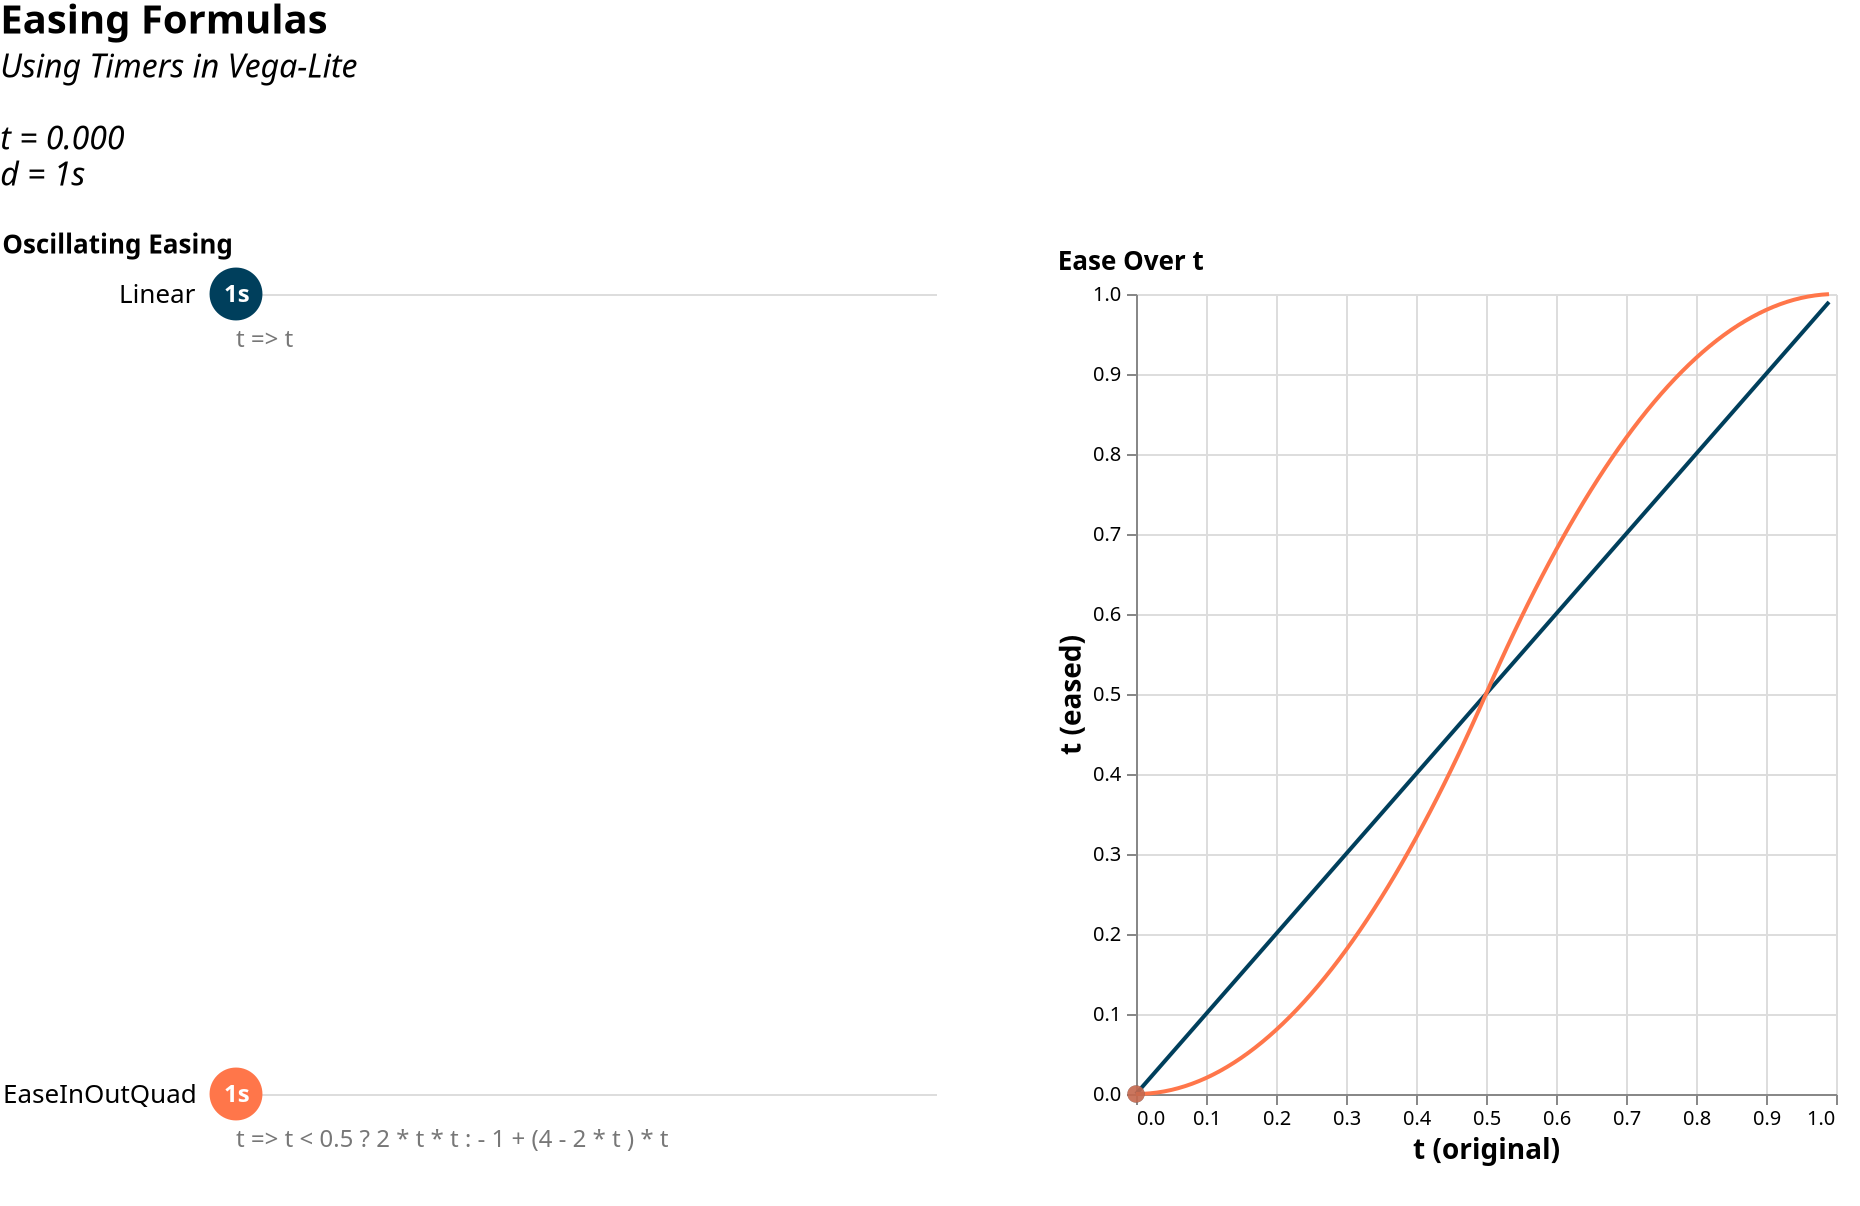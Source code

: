 {
  "$schema": "https://vega.github.io/schema/vega-lite/v5.json",
  "usermeta": {
    "version": "01.01",
    "developedBy": "Madison Giammaria",
    "gitHub": "https://github.com/Giammaria",
    "linkedIn": "https://www.linkedin.com/in/madison-giammaria-58463b33",
    "email": "giammariam@gmail.com",
    "visualName": "Easing Formulas",
    "visualDescription": "Here you can compare different easing functions and see their respective formulas. This isn't a comprehensive list of easing functions, but these are definitely some popular ones. Special thanks to Pavithra Kodmad for writing this excellent article on understanding easing! https://css-tricks.com/ease-y-breezy-a-primer-on-easing-functions/ A few months prior to making this, I would not have thought that this would be feasible in Vega-Lite."
  },
  "padding": {"top": 0, "right": 10, "bottom": 20, "left": 0},
  "title": {
    "text": {"signal": "['Easing Formulas']"},
    "subtitle": {
      "signal": "['Using Timers in Vega-Lite','‎', 't = '+format(t, '0.3f'), 'd = ' + s+'s']"
    },
    "subtitleFontStyle": "italic",
    "subtitleFontSize": 16,
    "subtitleFontWeight": 200,
    "subtitlePadding": 5,
    "fontSize": 20,
    "anchor": "start",
    "offset": 20
  },
  "params": [
    {"name": "desiredWidth", "init": 1000},
    {"name": "desiredHeight", "init": 500},
    {
      "name": "duration",
      "description": "time in seconds to complete one to go from t[0] to t[1]",
      "value": 3,
      "bind": {
        "input": "range",
        "min": 1,
        "max": 25,
        "step": 1,
        "name": "Duration (s)"
      }
    },
    {
      "name": "colorDomain",
      "description": "ease names",
      "init": "['Linear','EaseInQuad','EaseOutQuad','EaseInOutQuad','EaseInCubic','EaseOutCubic','EaseInOutCubic']"
    },
    {
      "name": "colorRange",
      "description": "ease colors",
      "init": "['#003f5c','#ffa600','#374c80','#ff764a','#7a5195','#ef5675','#bc5090']"
    },
    {
      "name": "oscillationChartWidth",
      "description": "width of the oscillation chart area",
      "init": "desiredWidth*0.45"
    },
    {
      "name": "chartsInnerPadding",
      "description": "padding between charts",
      "init": "0.1*width"
    },
    {
      "name": "lineChartWidth",
      "description": "width of the line chart area",
      "update": "desiredWidth-oscillationChartWidth-chartsInnerPadding"
    },
    {
      "name": "toggleOscillationSecondsVisibility",
      "description": "show seconds in oscillation chart",
      "value": true,
      "bind": {"input": "checkbox", "name": "Seconds"}
    },
    {
      "name": "toggleFormulasVisibility",
      "description": "show formulas in the oscillation chart",
      "value": true,
      "bind": {"input": "checkbox", "name": "Formulas"}
    },
    {
      "name": "toggleAllEasingsVisibility",
      "description": "show/hide all easings",
      "value": false,
      "bind": {"input": "checkbox", "name": "Select/Clear All"}
    },
    {
      "name": "showLinear",
      "description": "show linear easing",
      "value": true,
      "bind": {"input": "checkbox", "name": "Linear"},
      "on": [
        {
          "events": {"signal": "toggleAllEasingsVisibility"},
          "update": "toggleAllEasingsVisibility"
        }
      ]
    },
    {
      "name": "showEaseInQuad",
      "description": "show easeInQuad easing",
      "value": false,
      "bind": {"input": "checkbox", "name": "EaseInQuad"},
      "on": [
        {
          "events": {"signal": "toggleAllEasingsVisibility"},
          "update": "toggleAllEasingsVisibility"
        }
      ]
    },
    {
      "name": "showEaseOutQuad",
      "description": "show eaeOutQuad easing",
      "value": false,
      "bind": {"input": "checkbox", "name": "EaseOutQuad"},
      "on": [
        {
          "events": {"signal": "toggleAllEasingsVisibility"},
          "update": "toggleAllEasingsVisibility"
        }
      ]
    },
    {
      "name": "showEaseInOutQuad",
      "description": "show easeInOutQuad easing",
      "value": true,
      "bind": {"input": "checkbox", "name": "EaseInOutQuad"},
      "on": [
        {
          "events": {"signal": "toggleAllEasingsVisibility"},
          "update": "toggleAllEasingsVisibility"
        }
      ]
    },
    {
      "name": "showEaseInCubic",
      "description": "show easeInCubic easing",
      "value": false,
      "bind": {"input": "checkbox", "name": "EaseInCubic"},
      "on": [
        {
          "events": {"signal": "toggleAllEasingsVisibility"},
          "update": "toggleAllEasingsVisibility"
        }
      ]
    },
    {
      "name": "showEaseOutCubic",
      "description": "show easeOutCubic easing",
      "value": false,
      "bind": {"input": "checkbox", "name": "EaseOutCubic"},
      "on": [
        {
          "events": {"signal": "toggleAllEasingsVisibility"},
          "update": "toggleAllEasingsVisibility"
        }
      ]
    },
    {
      "name": "showEaseInOutCubic",
      "description": "show easeInOutCubic easing",
      "value": false,
      "bind": {"input": "checkbox", "name": "EaseInOutCubic"},
      "on": [
        {
          "events": {"signal": "toggleAllEasingsVisibility"},
          "update": "toggleAllEasingsVisibility"
        }
      ]
    },
    {
      "name": "xOscillationDomain",
      "description": "input range from 0 to duration",
      "init": "[0, duration]",
      "on": [{"events": {"signal": "duration"}, "update": "[0, duration]"}]
    },
    {
      "name": "timer",
      "description": "timer that updates every milisecond",
      "init": "now()",
      "on": [{"events": {"type": "timer"}, "update": "now()"}]
    },
    {
      "name": "start",
      "description": "time in miliseconds at t[0]",
      "init": "timer",
      "on": [
        {
          "events": {"signal": "timer"},
          "update": "timer > start+duration*1000 ? timer+duration*1000 : start"
        },
        {"events": {"signal": "duration"}, "update": "timer+duration*1000"}
      ]
    },
    {
      "name": "end",
      "description": "time in miliseconds at t[1]",
      "init": "start+duration*1000",
      "on": [{"events": {"signal": "start"}, "update": "start+duration*1000"}]
    },
    {
      "name": "direction",
      "description": "direction in the oscillation chart. When t is increasing 1 else -1",
      "update": "(xOscillationDomain[1]-xOscillationDomain[0])*(timer-start)/(end-start) >= 0 ? 1 : -1"
    },
    {
      "name": "linearOscillationX",
      "init": "xOscillationDomain[0]",
      "on": [
        {
          "events": {"signal": "timer"},
          "update": "abs(lerp(xOscillationDomain, (timer-start)/(end-start)))"
        },
        {"events": {"signal": "duration"}, "update": "xOscillationDomain[0]"}
      ]
    },
    {
      "name": "t",
      "description": "current linear t ",
      "update": "direction === 1 ? linearOscillationX/xOscillationDomain[1] : 1-linearOscillationX/xOscillationDomain[1]"
    },
    {
      "name": "s",
      "description": "current second",
      "expr": "direction === 1 ? round(linearOscillationX+0.5) : duration - round(linearOscillationX-0.5)"
    },
    {"name": "concat_0_width", "update": "350"},
    {"name": "concat_1_width", "update": "350"}
  ],
  "spacing": 250,
  "bounds": "flush",
  "hconcat": [
    {
      "height": 400,
      "view": {"stroke": "transparent"},
      "title": {"anchor": "start", "text": "Oscillating Easing"},
      "encoding": {
        "x": {
          "field": "e",
          "type": "quantitative",
          "scale": {
            "domain": [0, 1],
            "rangeMin": {"expr": "direction >= 0 ? 0 : concat_0_width"},
            "rangeMax": {"expr": "direction >= 0 ? concat_0_width : 0"}
          },
          "axis": {
            "ticks": false,
            "labels": false,
            "grid": false,
            "domain": false,
            "title": null
          }
        },
        "y": {
          "field": "sort",
          "type": "quantitative",
          "axis": {
            "title": null,
            "ticks": false,
            "domain": false,
            "labelPadding": 20,
            "labelFontSize": 13,
            "gridOpacity": {"expr": "datum.label%1===0 ? 1 : 0"},
            "tickOpacity": {"expr": "datum.label%1===0 ? 1 : 0"},
            "labelExpr": "datum.label%1===0 ? data('data_0')[datum.value-1].name : null"
          },
          "scale": {"zero": false, "reverse": true}
        }
      },
      "layer": [
        {
          "mark": {
            "type": "circle",
            "size": 700,
            "fillOpacity": 1,
            "align": "left",
            "fill": {"expr": "colorRange[datum.id-1]"}
          }
        },
        {
          "mark": {
            "type": "text",
            "align": "center",
            "baseline": "middle",
            "fill": "#fff",
            "text": {"expr": "toggleOscillationSecondsVisibility ? datum['seconds'] + 's' : null"},
            "fontSize": 12,
            "fontWeight": 600
          }
        },
        {
          "mark": {
            "type": "text",
            "dx": {
              "expr": "(direction < 0 ? -scale('concat_0_x', datum.e) : -scale('concat_0_x', datum.e))"
            },
            "dy": 17.5,
            "align": "left",
            "baseline": "top",
            "text": {"expr": "toggleFormulasVisibility ? datum['formula'] : null"},
            "fontSize": 12,
            "fill": "#777"
          }
        }
      ]
    },
    {
      "height": 400,
      "view": {"stroke": "transparent"},
      "title": {"anchor": "start", "text": "Ease Over t"},
      "encoding": {
        "color": {
          "field": "name",
          "type": "ordinal",
          "scale": {
            "domain": {"expr": "colorDomain"},
            "range": [
              "#003f5c",
              "#ffa600",
              "#374c80",
              "#ff764a",
              "#7a5195",
              "#ef5675",
              "#bc5090"
            ]
          },
          "legend": null
        }
      },
      "layer": [
        {
          "transform": [
            {
              "aggregate": [{"op": "count", "as": "t"}],
              "groupby": ["id", "name", "formula"]
            },
            {"calculate": "sequence(0, 1, 0.01)", "as": "t"},
            {"flatten": ["t"], "as": ["t"]},
            {
              "calculate": "datum['name'] === 'Linear' ? datum['t'] : datum['e']",
              "as": "e"
            },
            {
              "calculate": "datum['name'] === 'EaseInQuad' ? (datum['t']*datum['t']) : datum['e']",
              "as": "e"
            },
            {
              "calculate": "datum['name'] === 'EaseOutQuad' ? datum['t']*(2-datum['t']) : datum['e']",
              "as": "e"
            },
            {
              "calculate": "datum['name'] === 'EaseInOutQuad' ? datum['t'] < 0.5 ? 2 * datum['t'] * datum['t'] : -1 + (4 -2 * datum['t']) * datum['t'] : datum['e']",
              "as": "e"
            },
            {
              "calculate": "datum['name'] === 'EaseInCubic' ? datum['t'] * datum['t'] * datum['t'] : datum['e']",
              "as": "e"
            },
            {
              "calculate": "datum['name'] === 'EaseOutCubic' ? 1 - pow(1 - datum['t'], 3) : datum['e']",
              "as": "e"
            },
            {
              "calculate": "datum['name'] === 'EaseInOutCubic' ? datum['t'] < 0.5 ? 4 * datum['t'] * datum['t'] * datum['t'] : (datum['t'] - 1) * (2 * datum['t'] - 2) * (2 * datum['t'] - 2) + 1: datum['e']",
              "as": "e"
            }
          ],
          "mark": {
            "type": "line",
            "stroke": {"expr": "colorRange[datum.id-1]"},
            "strokeWidth": 2
          },
          "encoding": {
            "x": {
              "field": "t",
              "type": "quantitative",
              "scale": {
                "rangeMin": {"expr": "0"},
                "rangeMax": {
                  "expr": "length(data('data_1')) === 0 ? 0 : concat_1_width"
                }
              },
              "axis": {
                "tickCount": 10,
                "title": "t (original)",
                "titleFontSize": 14
              }
            },
            "y": {
              "field": "e",
              "type": "quantitative",
              "axis": {
                "tickCount": {"expr": "10"},
                "title": "t (eased)",
                "titleFontSize": 14
              }
            }
          }
        },
        {
          "mark": {"type": "circle", "size": 75},
          "encoding": {
            "x": {"field": "t", "type": "quantitative"},
            "y": {"field": "e", "type": "quantitative"}
          }
        }
      ]
    }
  ],
  "data": {
    "name": "ease",
    "values": [
      {"id": 1, "name": "Linear", "formula": "t => t"},
      {"id": 2, "name": "EaseInQuad", "formula": "t => t * t"},
      {"id": 3, "name": "EaseOutQuad", "formula": "t => t * (2 - t)"},
      {
        "id": 4,
        "name": "EaseInOutQuad",
        "formula": "t => t < 0.5 ? 2 * t * t : - 1 + (4 - 2 * t ) * t"
      },
      {"id": 5, "name": "EaseInCubic", "formula": "t => t * t * t"},
      {"id": 6, "name": "EaseOutCubic", "formula": "t => 1 - pow(1 - t, 3)"},
      {
        "id": 7,
        "name": "EaseInOutCubic",
        "formula": "t => t < 0.5 ? 4 * t * t * t : (t - 1) * (2 * t - 2) * (2 * t - 2) + 1"
      }
    ]
  },
  "transform": [
    {"calculate": "null", "as": "value"},
    {
      "calculate": "datum['name'] === 'Linear' ? t : datum['value']",
      "as": "value"
    },
    {
      "calculate": "datum['name'] === 'EaseInQuad' ? (t*t) : datum['value']",
      "as": "value"
    },
    {
      "calculate": "datum['name'] === 'EaseOutQuad' ? t*(2-t) : datum['value']",
      "as": "value"
    },
    {
      "calculate": "datum['name'] === 'EaseInOutQuad' ? t < 0.5 ? 2 * t * t : -1 + (4 -2 * t) * t : datum['value']",
      "as": "value"
    },
    {
      "calculate": "datum['name'] === 'EaseInCubic' ? t * t * t : datum['value']",
      "as": "value"
    },
    {
      "calculate": "datum['name'] === 'EaseOutCubic' ? 1 - pow(1 - t, 3) : datum['value']",
      "as": "value"
    },
    {
      "calculate": "datum['name'] === 'EaseInOutCubic' ? t < 0.5 ? 4 * t * t * t : (t - 1) * (2 * t - 2) * (2 * t - 2) + 1: datum['value']",
      "as": "value"
    },
    {"filter": "datum['name'] === 'Linear' && !showLinear ? false : true"},
    {
      "filter": "datum['name'] === 'EaseInQuad' && !showEaseInQuad ? false : true"
    },
    {
      "filter": "datum['name'] === 'EaseOutQuad' && !showEaseOutQuad ? false : true"
    },
    {
      "filter": "datum['name'] === 'EaseInOutQuad' && !showEaseInOutQuad ? false : true"
    },
    {
      "filter": "datum['name'] === 'EaseInCubic' && !showEaseInCubic ? false : true"
    },
    {
      "filter": "datum['name'] === 'EaseOutCubic' && !showEaseOutCubic ? false : true"
    },
    {
      "filter": "datum['name'] === 'EaseInOutCubic' && !showEaseInOutCubic ? false : true"
    },
    {"calculate": "datum['value']", "as": "e"},
    {
      "calculate": "xOscillationDomain[1]*(direction > 0 ? datum['value'] : 1-datum['value'])",
      "as": "value"
    },
    {"calculate": "t", "as": "t"},
    {"calculate": "s", "as": "seconds"},
    {"calculate": "datum['formula']", "as": "y2Label"},
    {"window": [{"op": "row_number", "as": "sort"}]}
  ]
}